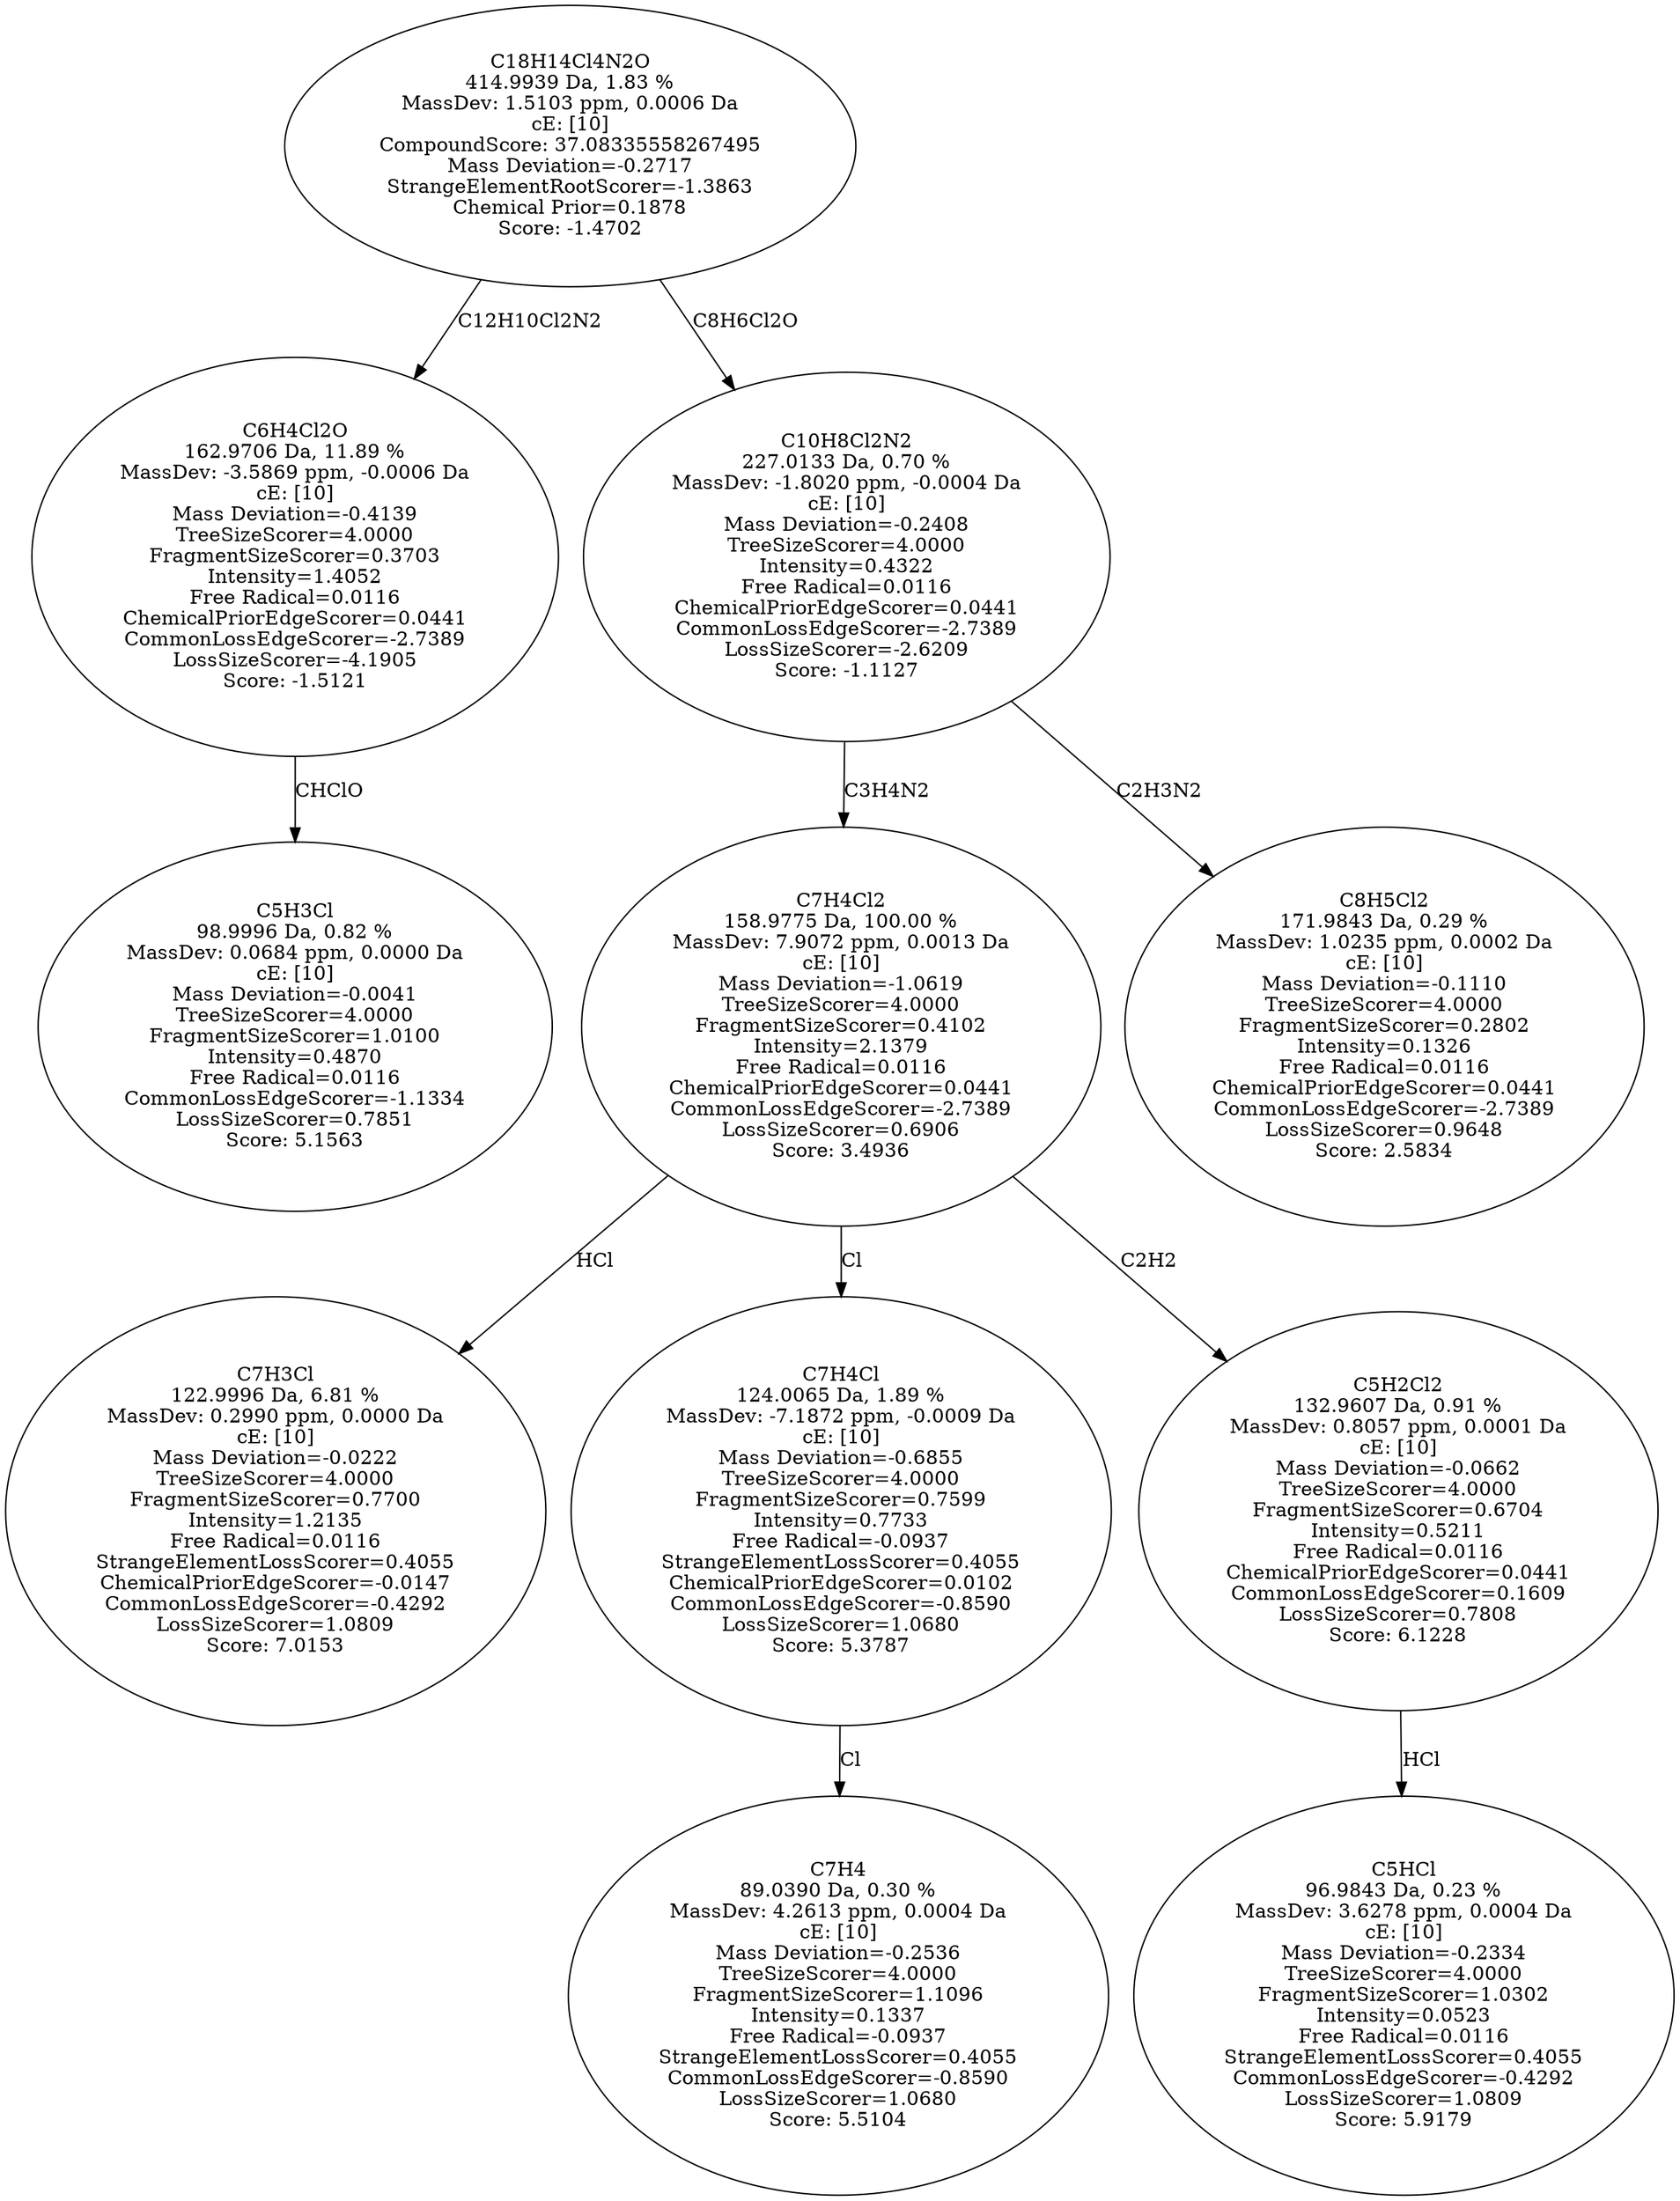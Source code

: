 strict digraph {
v1 [label="C5H3Cl\n98.9996 Da, 0.82 %\nMassDev: 0.0684 ppm, 0.0000 Da\ncE: [10]\nMass Deviation=-0.0041\nTreeSizeScorer=4.0000\nFragmentSizeScorer=1.0100\nIntensity=0.4870\nFree Radical=0.0116\nCommonLossEdgeScorer=-1.1334\nLossSizeScorer=0.7851\nScore: 5.1563"];
v2 [label="C6H4Cl2O\n162.9706 Da, 11.89 %\nMassDev: -3.5869 ppm, -0.0006 Da\ncE: [10]\nMass Deviation=-0.4139\nTreeSizeScorer=4.0000\nFragmentSizeScorer=0.3703\nIntensity=1.4052\nFree Radical=0.0116\nChemicalPriorEdgeScorer=0.0441\nCommonLossEdgeScorer=-2.7389\nLossSizeScorer=-4.1905\nScore: -1.5121"];
v3 [label="C7H3Cl\n122.9996 Da, 6.81 %\nMassDev: 0.2990 ppm, 0.0000 Da\ncE: [10]\nMass Deviation=-0.0222\nTreeSizeScorer=4.0000\nFragmentSizeScorer=0.7700\nIntensity=1.2135\nFree Radical=0.0116\nStrangeElementLossScorer=0.4055\nChemicalPriorEdgeScorer=-0.0147\nCommonLossEdgeScorer=-0.4292\nLossSizeScorer=1.0809\nScore: 7.0153"];
v4 [label="C7H4\n89.0390 Da, 0.30 %\nMassDev: 4.2613 ppm, 0.0004 Da\ncE: [10]\nMass Deviation=-0.2536\nTreeSizeScorer=4.0000\nFragmentSizeScorer=1.1096\nIntensity=0.1337\nFree Radical=-0.0937\nStrangeElementLossScorer=0.4055\nCommonLossEdgeScorer=-0.8590\nLossSizeScorer=1.0680\nScore: 5.5104"];
v5 [label="C7H4Cl\n124.0065 Da, 1.89 %\nMassDev: -7.1872 ppm, -0.0009 Da\ncE: [10]\nMass Deviation=-0.6855\nTreeSizeScorer=4.0000\nFragmentSizeScorer=0.7599\nIntensity=0.7733\nFree Radical=-0.0937\nStrangeElementLossScorer=0.4055\nChemicalPriorEdgeScorer=0.0102\nCommonLossEdgeScorer=-0.8590\nLossSizeScorer=1.0680\nScore: 5.3787"];
v6 [label="C5HCl\n96.9843 Da, 0.23 %\nMassDev: 3.6278 ppm, 0.0004 Da\ncE: [10]\nMass Deviation=-0.2334\nTreeSizeScorer=4.0000\nFragmentSizeScorer=1.0302\nIntensity=0.0523\nFree Radical=0.0116\nStrangeElementLossScorer=0.4055\nCommonLossEdgeScorer=-0.4292\nLossSizeScorer=1.0809\nScore: 5.9179"];
v7 [label="C5H2Cl2\n132.9607 Da, 0.91 %\nMassDev: 0.8057 ppm, 0.0001 Da\ncE: [10]\nMass Deviation=-0.0662\nTreeSizeScorer=4.0000\nFragmentSizeScorer=0.6704\nIntensity=0.5211\nFree Radical=0.0116\nChemicalPriorEdgeScorer=0.0441\nCommonLossEdgeScorer=0.1609\nLossSizeScorer=0.7808\nScore: 6.1228"];
v8 [label="C7H4Cl2\n158.9775 Da, 100.00 %\nMassDev: 7.9072 ppm, 0.0013 Da\ncE: [10]\nMass Deviation=-1.0619\nTreeSizeScorer=4.0000\nFragmentSizeScorer=0.4102\nIntensity=2.1379\nFree Radical=0.0116\nChemicalPriorEdgeScorer=0.0441\nCommonLossEdgeScorer=-2.7389\nLossSizeScorer=0.6906\nScore: 3.4936"];
v9 [label="C8H5Cl2\n171.9843 Da, 0.29 %\nMassDev: 1.0235 ppm, 0.0002 Da\ncE: [10]\nMass Deviation=-0.1110\nTreeSizeScorer=4.0000\nFragmentSizeScorer=0.2802\nIntensity=0.1326\nFree Radical=0.0116\nChemicalPriorEdgeScorer=0.0441\nCommonLossEdgeScorer=-2.7389\nLossSizeScorer=0.9648\nScore: 2.5834"];
v10 [label="C10H8Cl2N2\n227.0133 Da, 0.70 %\nMassDev: -1.8020 ppm, -0.0004 Da\ncE: [10]\nMass Deviation=-0.2408\nTreeSizeScorer=4.0000\nIntensity=0.4322\nFree Radical=0.0116\nChemicalPriorEdgeScorer=0.0441\nCommonLossEdgeScorer=-2.7389\nLossSizeScorer=-2.6209\nScore: -1.1127"];
v11 [label="C18H14Cl4N2O\n414.9939 Da, 1.83 %\nMassDev: 1.5103 ppm, 0.0006 Da\ncE: [10]\nCompoundScore: 37.08335558267495\nMass Deviation=-0.2717\nStrangeElementRootScorer=-1.3863\nChemical Prior=0.1878\nScore: -1.4702"];
v2 -> v1 [label="CHClO"];
v11 -> v2 [label="C12H10Cl2N2"];
v8 -> v3 [label="HCl"];
v5 -> v4 [label="Cl"];
v8 -> v5 [label="Cl"];
v7 -> v6 [label="HCl"];
v8 -> v7 [label="C2H2"];
v10 -> v8 [label="C3H4N2"];
v10 -> v9 [label="C2H3N2"];
v11 -> v10 [label="C8H6Cl2O"];
}